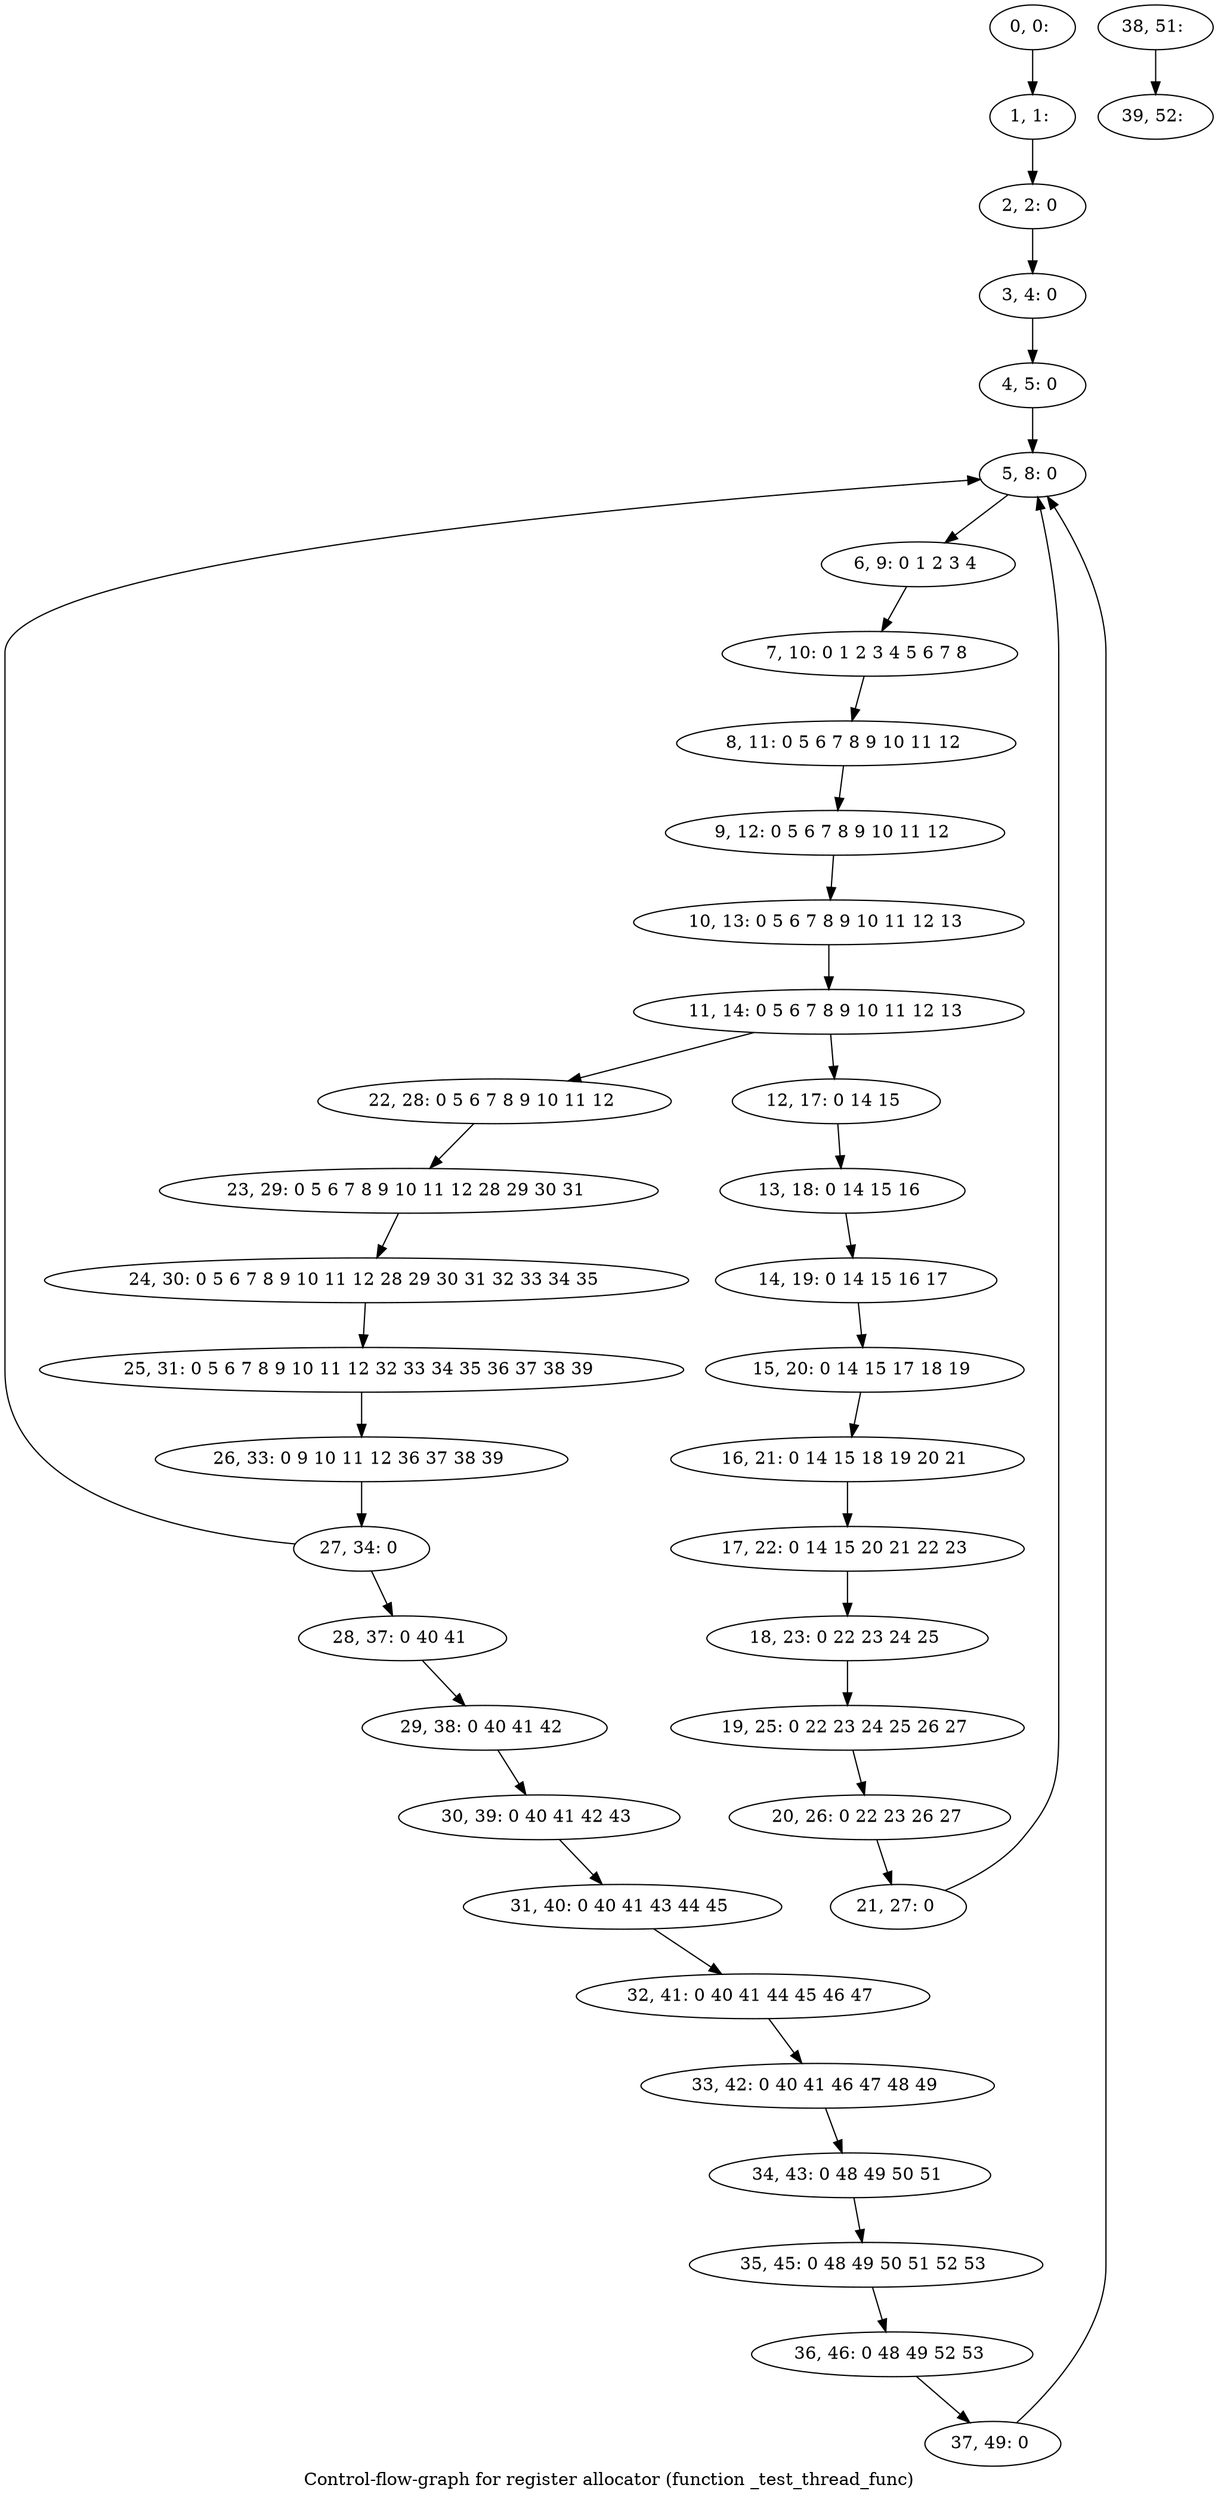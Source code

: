 digraph G {
graph [label="Control-flow-graph for register allocator (function _test_thread_func)"]
0[label="0, 0: "];
1[label="1, 1: "];
2[label="2, 2: 0 "];
3[label="3, 4: 0 "];
4[label="4, 5: 0 "];
5[label="5, 8: 0 "];
6[label="6, 9: 0 1 2 3 4 "];
7[label="7, 10: 0 1 2 3 4 5 6 7 8 "];
8[label="8, 11: 0 5 6 7 8 9 10 11 12 "];
9[label="9, 12: 0 5 6 7 8 9 10 11 12 "];
10[label="10, 13: 0 5 6 7 8 9 10 11 12 13 "];
11[label="11, 14: 0 5 6 7 8 9 10 11 12 13 "];
12[label="12, 17: 0 14 15 "];
13[label="13, 18: 0 14 15 16 "];
14[label="14, 19: 0 14 15 16 17 "];
15[label="15, 20: 0 14 15 17 18 19 "];
16[label="16, 21: 0 14 15 18 19 20 21 "];
17[label="17, 22: 0 14 15 20 21 22 23 "];
18[label="18, 23: 0 22 23 24 25 "];
19[label="19, 25: 0 22 23 24 25 26 27 "];
20[label="20, 26: 0 22 23 26 27 "];
21[label="21, 27: 0 "];
22[label="22, 28: 0 5 6 7 8 9 10 11 12 "];
23[label="23, 29: 0 5 6 7 8 9 10 11 12 28 29 30 31 "];
24[label="24, 30: 0 5 6 7 8 9 10 11 12 28 29 30 31 32 33 34 35 "];
25[label="25, 31: 0 5 6 7 8 9 10 11 12 32 33 34 35 36 37 38 39 "];
26[label="26, 33: 0 9 10 11 12 36 37 38 39 "];
27[label="27, 34: 0 "];
28[label="28, 37: 0 40 41 "];
29[label="29, 38: 0 40 41 42 "];
30[label="30, 39: 0 40 41 42 43 "];
31[label="31, 40: 0 40 41 43 44 45 "];
32[label="32, 41: 0 40 41 44 45 46 47 "];
33[label="33, 42: 0 40 41 46 47 48 49 "];
34[label="34, 43: 0 48 49 50 51 "];
35[label="35, 45: 0 48 49 50 51 52 53 "];
36[label="36, 46: 0 48 49 52 53 "];
37[label="37, 49: 0 "];
38[label="38, 51: "];
39[label="39, 52: "];
0->1 ;
1->2 ;
2->3 ;
3->4 ;
4->5 ;
5->6 ;
6->7 ;
7->8 ;
8->9 ;
9->10 ;
10->11 ;
11->12 ;
11->22 ;
12->13 ;
13->14 ;
14->15 ;
15->16 ;
16->17 ;
17->18 ;
18->19 ;
19->20 ;
20->21 ;
21->5 ;
22->23 ;
23->24 ;
24->25 ;
25->26 ;
26->27 ;
27->28 ;
27->5 ;
28->29 ;
29->30 ;
30->31 ;
31->32 ;
32->33 ;
33->34 ;
34->35 ;
35->36 ;
36->37 ;
37->5 ;
38->39 ;
}
